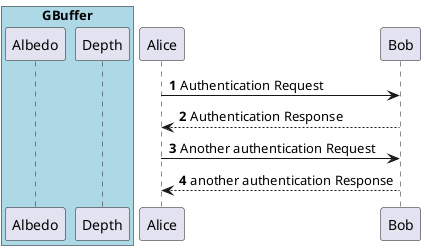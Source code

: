 @startuml
'https://plantuml.com/sequence-diagram

autonumber


box "GBuffer" #LightBlue
participant Depth
participant Albedo
participant Depth


end box


Alice -> Bob: Authentication Request
Bob --> Alice: Authentication Response

Alice -> Bob: Another authentication Request
Alice <-- Bob: another authentication Response



@enduml